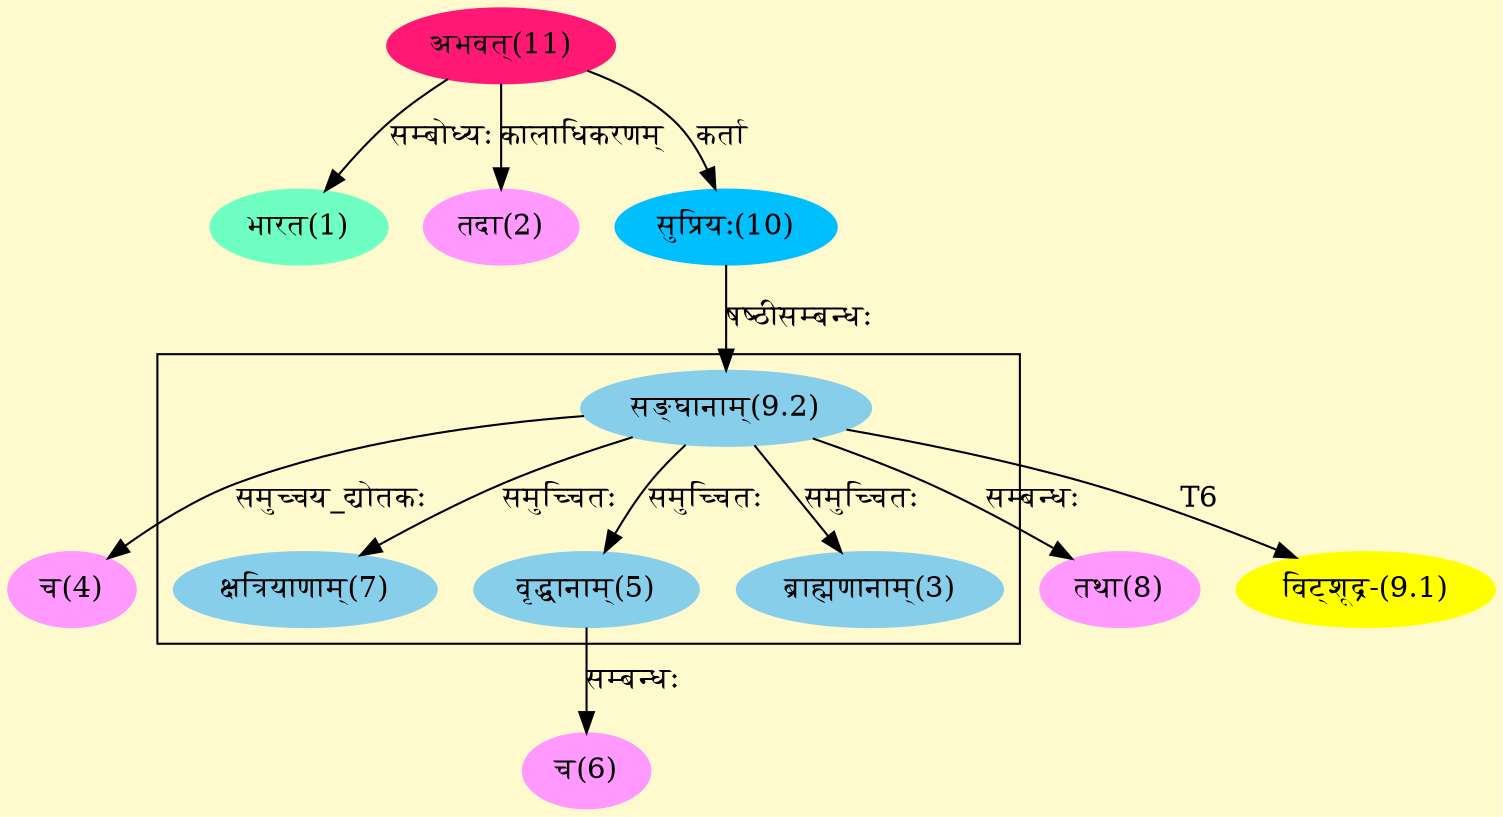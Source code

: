 digraph G{
rankdir=BT;
 compound=true;
 bgcolor="lemonchiffon1";

subgraph cluster_1{
Node3 [style=filled, color="#87CEEB" label = "ब्राह्मणानाम्(3)"]
Node9_2 [style=filled, color="#87CEEB" label = "सङ्घानाम्(9.2)"]
Node5 [style=filled, color="#87CEEB" label = "वृद्धानाम्(5)"]
Node7 [style=filled, color="#87CEEB" label = "क्षत्रियाणाम्(7)"]

}
Node1 [style=filled, color="#6FFFC3" label = "भारत(1)"]
Node11 [style=filled, color="#FF1975" label = "अभवत्(11)"]
Node2 [style=filled, color="#FF99FF" label = "तदा(2)"]
Node4 [style=filled, color="#FF99FF" label = "च(4)"]
Node9_2 [style=filled, color="#87CEEB" label = "सङ्घानाम्(9.2)"]
Node6 [style=filled, color="#FF99FF" label = "च(6)"]
Node5 [style=filled, color="#87CEEB" label = "वृद्धानाम्(5)"]
Node8 [style=filled, color="#FF99FF" label = "तथा(8)"]
Node9_1 [style=filled, color="#FFFF00" label = "विट्शूद्र-(9.1)"]
Node10 [style=filled, color="#00BFFF" label = "सुप्रियः(10)"]
/* Start of Relations section */

Node1 -> Node11 [  label="सम्बोध्यः"  dir="back" ]
Node2 -> Node11 [  label="कालाधिकरणम्"  dir="back" ]
Node3 -> Node9_2 [  label="समुच्चितः"  dir="back" ]
Node4 -> Node9_2 [  label="समुच्चय_द्योतकः"  dir="back" ]
Node5 -> Node9_2 [  label="समुच्चितः"  dir="back" ]
Node6 -> Node5 [  label="सम्बन्धः"  dir="back" ]
Node7 -> Node9_2 [  label="समुच्चितः"  dir="back" ]
Node8 -> Node9_2 [  label="सम्बन्धः"  dir="back" ]
Node9_1 -> Node9_2 [  label="T6"  dir="back" ]
Node9_2 -> Node10 [  label="षष्ठीसम्बन्धः"  dir="back" ]
Node10 -> Node11 [  label="कर्ता"  dir="back" ]
}
